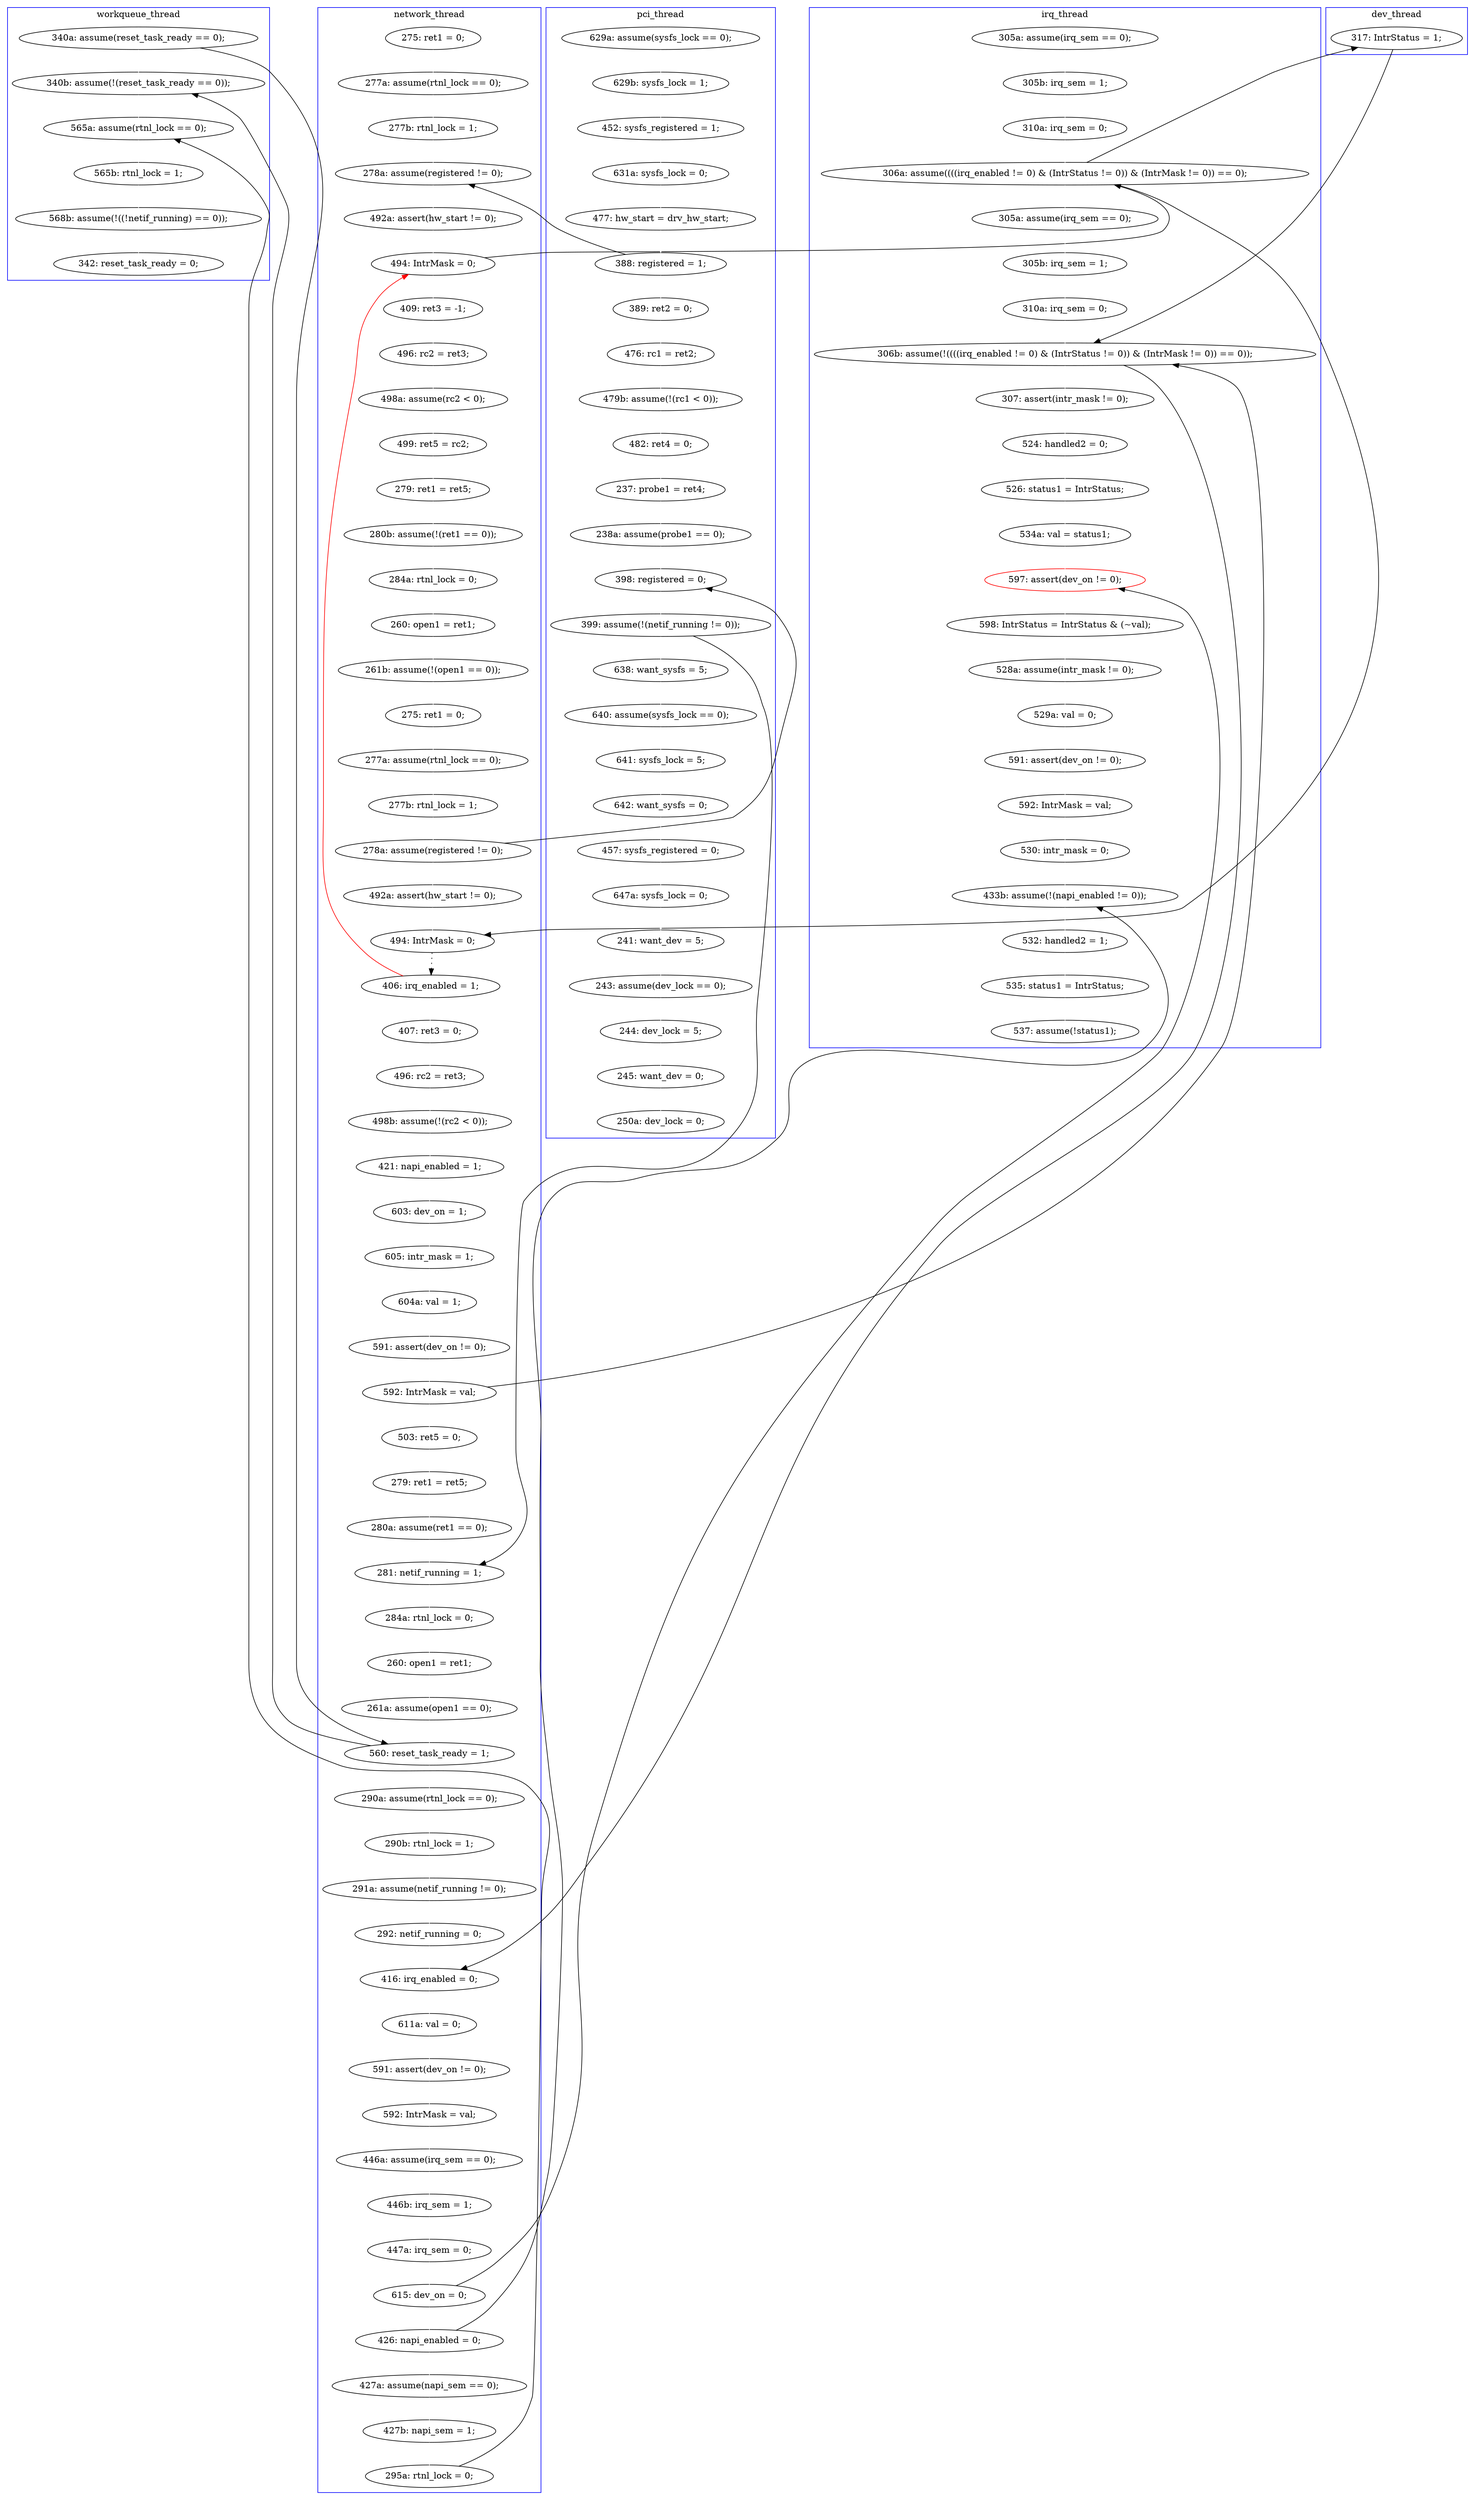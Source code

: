 digraph Counterexample {
	125 -> 126 [color = black, style = solid, constraint = false]
	234 -> 236 [color = white, style = solid]
	211 -> 213 [color = white, style = solid]
	188 -> 190 [color = white, style = solid]
	214 -> 253 [color = white, style = solid]
	191 -> 194 [color = white, style = solid]
	152 -> 156 [color = white, style = solid]
	147 -> 81 [color = red, style = solid, constraint = false]
	142 -> 147 [color = black, style = dotted]
	228 -> 232 [color = white, style = solid]
	40 -> 46 [color = white, style = solid]
	115 -> 142 [color = black, style = solid, constraint = false]
	36 -> 40 [color = white, style = solid]
	101 -> 121 [color = white, style = solid]
	233 -> 234 [color = white, style = solid]
	122 -> 123 [color = white, style = solid]
	75 -> 80 [color = white, style = solid]
	212 -> 221 [color = black, style = solid, constraint = false]
	115 -> 202 [color = white, style = solid]
	80 -> 81 [color = white, style = solid]
	134 -> 142 [color = white, style = solid]
	170 -> 171 [color = white, style = solid]
	240 -> 283 [color = black, style = solid, constraint = false]
	73 -> 75 [color = white, style = solid]
	53 -> 54 [color = white, style = solid]
	148 -> 149 [color = white, style = solid]
	81 -> 115 [color = black, style = solid, constraint = false]
	72 -> 73 [color = white, style = solid]
	46 -> 53 [color = white, style = solid]
	199 -> 263 [color = black, style = solid, constraint = false]
	157 -> 159 [color = white, style = solid]
	267 -> 269 [color = white, style = solid]
	111 -> 263 [color = white, style = solid]
	87 -> 90 [color = white, style = solid]
	58 -> 61 [color = white, style = solid]
	29 -> 30 [color = white, style = solid]
	93 -> 96 [color = white, style = solid]
	190 -> 191 [color = white, style = solid]
	186 -> 187 [color = white, style = solid]
	136 -> 212 [color = black, style = solid, constraint = false]
	127 -> 188 [color = black, style = solid, constraint = false]
	184 -> 185 [color = white, style = solid]
	107 -> 108 [color = white, style = solid]
	263 -> 266 [color = white, style = solid]
	207 -> 208 [color = white, style = solid]
	175 -> 212 [color = black, style = solid, constraint = false]
	182 -> 188 [color = white, style = solid]
	236 -> 262 [color = black, style = solid, constraint = false]
	208 -> 211 [color = white, style = solid]
	199 -> 207 [color = white, style = solid]
	156 -> 170 [color = white, style = solid]
	179 -> 182 [color = white, style = solid]
	213 -> 221 [color = white, style = solid]
	127 -> 157 [color = white, style = solid]
	164 -> 167 [color = white, style = solid]
	123 -> 125 [color = white, style = solid]
	286 -> 298 [color = white, style = solid]
	174 -> 175 [color = white, style = solid]
	90 -> 91 [color = white, style = solid]
	108 -> 109 [color = white, style = solid]
	125 -> 134 [color = white, style = solid]
	115 -> 136 [color = black, style = solid, constraint = false]
	147 -> 148 [color = white, style = solid]
	109 -> 115 [color = white, style = solid]
	98 -> 101 [color = white, style = solid]
	273 -> 274 [color = white, style = solid]
	161 -> 164 [color = white, style = solid]
	240 -> 241 [color = white, style = solid]
	172 -> 174 [color = white, style = solid]
	149 -> 152 [color = white, style = solid]
	245 -> 266 [color = black, style = solid, constraint = false]
	53 -> 75 [color = black, style = solid, constraint = false]
	160 -> 161 [color = white, style = solid]
	62 -> 63 [color = white, style = solid]
	187 -> 198 [color = white, style = solid]
	159 -> 160 [color = white, style = solid]
	178 -> 179 [color = white, style = solid]
	167 -> 184 [color = white, style = solid]
	269 -> 292 [color = white, style = solid]
	236 -> 240 [color = white, style = solid]
	202 -> 203 [color = white, style = solid]
	203 -> 205 [color = white, style = solid]
	266 -> 267 [color = white, style = solid]
	30 -> 36 [color = white, style = solid]
	86 -> 87 [color = white, style = solid]
	254 -> 257 [color = white, style = solid]
	232 -> 233 [color = white, style = solid]
	111 -> 199 [color = black, style = solid, constraint = false]
	66 -> 126 [color = white, style = solid]
	96 -> 97 [color = white, style = solid]
	276 -> 277 [color = white, style = solid]
	54 -> 58 [color = white, style = solid]
	262 -> 270 [color = white, style = solid]
	253 -> 254 [color = white, style = solid]
	283 -> 285 [color = white, style = solid]
	285 -> 286 [color = white, style = solid]
	97 -> 98 [color = white, style = solid]
	225 -> 227 [color = white, style = solid]
	274 -> 276 [color = white, style = solid]
	171 -> 172 [color = white, style = solid]
	126 -> 127 [color = white, style = solid]
	175 -> 178 [color = white, style = solid]
	61 -> 62 [color = white, style = solid]
	242 -> 245 [color = white, style = solid]
	81 -> 86 [color = white, style = solid]
	277 -> 279 [color = white, style = solid]
	185 -> 186 [color = white, style = solid]
	279 -> 283 [color = white, style = solid]
	212 -> 214 [color = white, style = solid]
	241 -> 242 [color = white, style = solid]
	121 -> 122 [color = white, style = solid]
	205 -> 212 [color = white, style = solid]
	91 -> 93 [color = white, style = solid]
	270 -> 273 [color = white, style = solid]
	257 -> 262 [color = white, style = solid]
	221 -> 225 [color = white, style = solid]
	227 -> 228 [color = white, style = solid]
	63 -> 66 [color = white, style = solid]
	70 -> 72 [color = white, style = solid]
	194 -> 199 [color = white, style = solid]
	subgraph cluster1 {
		label = pci_thread
		color = blue
		164  [label = "457: sysfs_registered = 0;"]
		184  [label = "241: want_dev = 5;"]
		160  [label = "641: sysfs_lock = 5;"]
		157  [label = "638: want_sysfs = 5;"]
		46  [label = "477: hw_start = drv_hw_start;"]
		62  [label = "482: ret4 = 0;"]
		185  [label = "243: assume(dev_lock == 0);"]
		167  [label = "647a: sysfs_lock = 0;"]
		53  [label = "388: registered = 1;"]
		61  [label = "479b: assume(!(rc1 < 0));"]
		186  [label = "244: dev_lock = 5;"]
		198  [label = "250a: dev_lock = 0;"]
		58  [label = "476: rc1 = ret2;"]
		36  [label = "452: sysfs_registered = 1;"]
		126  [label = "398: registered = 0;"]
		66  [label = "238a: assume(probe1 == 0);"]
		127  [label = "399: assume(!(netif_running != 0));"]
		29  [label = "629a: assume(sysfs_lock == 0);"]
		40  [label = "631a: sysfs_lock = 0;"]
		54  [label = "389: ret2 = 0;"]
		30  [label = "629b: sysfs_lock = 1;"]
		63  [label = "237: probe1 = ret4;"]
		159  [label = "640: assume(sysfs_lock == 0);"]
		161  [label = "642: want_sysfs = 0;"]
		187  [label = "245: want_dev = 0;"]
	}
	subgraph cluster5 {
		label = workqueue_thread
		color = blue
		111  [label = "340a: assume(reset_task_ready == 0);"]
		263  [label = "340b: assume(!(reset_task_ready == 0));"]
		292  [label = "342: reset_task_ready = 0;"]
		267  [label = "565b: rtnl_lock = 1;"]
		266  [label = "565a: assume(rtnl_lock == 0);"]
		269  [label = "568b: assume(!((!netif_running) == 0));"]
	}
	subgraph cluster2 {
		label = network_thread
		color = blue
		75  [label = "278a: assume(registered != 0);"]
		242  [label = "427b: napi_sem = 1;"]
		148  [label = "407: ret3 = 0;"]
		221  [label = "416: irq_enabled = 0;"]
		213  [label = "292: netif_running = 0;"]
		179  [label = "279: ret1 = ret5;"]
		191  [label = "260: open1 = ret1;"]
		81  [label = "494: IntrMask = 0;"]
		172  [label = "604a: val = 1;"]
		174  [label = "591: assert(dev_on != 0);"]
		125  [label = "278a: assume(registered != 0);"]
		122  [label = "277a: assume(rtnl_lock == 0);"]
		72  [label = "277a: assume(rtnl_lock == 0);"]
		175  [label = "592: IntrMask = val;"]
		225  [label = "611a: val = 0;"]
		98  [label = "260: open1 = ret1;"]
		207  [label = "290a: assume(rtnl_lock == 0);"]
		170  [label = "603: dev_on = 1;"]
		147  [label = "406: irq_enabled = 1;"]
		188  [label = "281: netif_running = 1;"]
		156  [label = "421: napi_enabled = 1;"]
		70  [label = "275: ret1 = 0;"]
		208  [label = "290b: rtnl_lock = 1;"]
		211  [label = "291a: assume(netif_running != 0);"]
		233  [label = "446b: irq_sem = 1;"]
		149  [label = "496: rc2 = ret3;"]
		93  [label = "279: ret1 = ret5;"]
		97  [label = "284a: rtnl_lock = 0;"]
		80  [label = "492a: assert(hw_start != 0);"]
		152  [label = "498b: assume(!(rc2 < 0));"]
		134  [label = "492a: assert(hw_start != 0);"]
		86  [label = "409: ret3 = -1;"]
		96  [label = "280b: assume(!(ret1 == 0));"]
		171  [label = "605: intr_mask = 1;"]
		240  [label = "426: napi_enabled = 0;"]
		87  [label = "496: rc2 = ret3;"]
		91  [label = "499: ret5 = rc2;"]
		241  [label = "427a: assume(napi_sem == 0);"]
		236  [label = "615: dev_on = 0;"]
		178  [label = "503: ret5 = 0;"]
		199  [label = "560: reset_task_ready = 1;"]
		123  [label = "277b: rtnl_lock = 1;"]
		142  [label = "494: IntrMask = 0;"]
		190  [label = "284a: rtnl_lock = 0;"]
		121  [label = "275: ret1 = 0;"]
		73  [label = "277b: rtnl_lock = 1;"]
		90  [label = "498a: assume(rc2 < 0);"]
		245  [label = "295a: rtnl_lock = 0;"]
		101  [label = "261b: assume(!(open1 == 0));"]
		227  [label = "591: assert(dev_on != 0);"]
		182  [label = "280a: assume(ret1 == 0);"]
		232  [label = "446a: assume(irq_sem == 0);"]
		194  [label = "261a: assume(open1 == 0);"]
		228  [label = "592: IntrMask = val;"]
		234  [label = "447a: irq_sem = 0;"]
	}
	subgraph cluster3 {
		label = irq_thread
		color = blue
		283  [label = "433b: assume(!(napi_enabled != 0));"]
		279  [label = "530: intr_mask = 0;"]
		277  [label = "592: IntrMask = val;"]
		285  [label = "532: handled2 = 1;"]
		107  [label = "305a: assume(irq_sem == 0);"]
		212  [label = "306b: assume(!((((irq_enabled != 0) & (IntrStatus != 0)) & (IntrMask != 0)) == 0));"]
		286  [label = "535: status1 = IntrStatus;"]
		109  [label = "310a: irq_sem = 0;"]
		274  [label = "529a: val = 0;"]
		205  [label = "310a: irq_sem = 0;"]
		202  [label = "305a: assume(irq_sem == 0);"]
		214  [label = "307: assert(intr_mask != 0);"]
		203  [label = "305b: irq_sem = 1;"]
		262  [label = "597: assert(dev_on != 0);", color = red]
		108  [label = "305b: irq_sem = 1;"]
		253  [label = "524: handled2 = 0;"]
		298  [label = "537: assume(!status1);"]
		270  [label = "598: IntrStatus = IntrStatus & (~val);"]
		276  [label = "591: assert(dev_on != 0);"]
		273  [label = "528a: assume(intr_mask != 0);"]
		257  [label = "534a: val = status1;"]
		254  [label = "526: status1 = IntrStatus;"]
		115  [label = "306a: assume((((irq_enabled != 0) & (IntrStatus != 0)) & (IntrMask != 0)) == 0);"]
	}
	subgraph cluster7 {
		label = dev_thread
		color = blue
		136  [label = "317: IntrStatus = 1;"]
	}
}